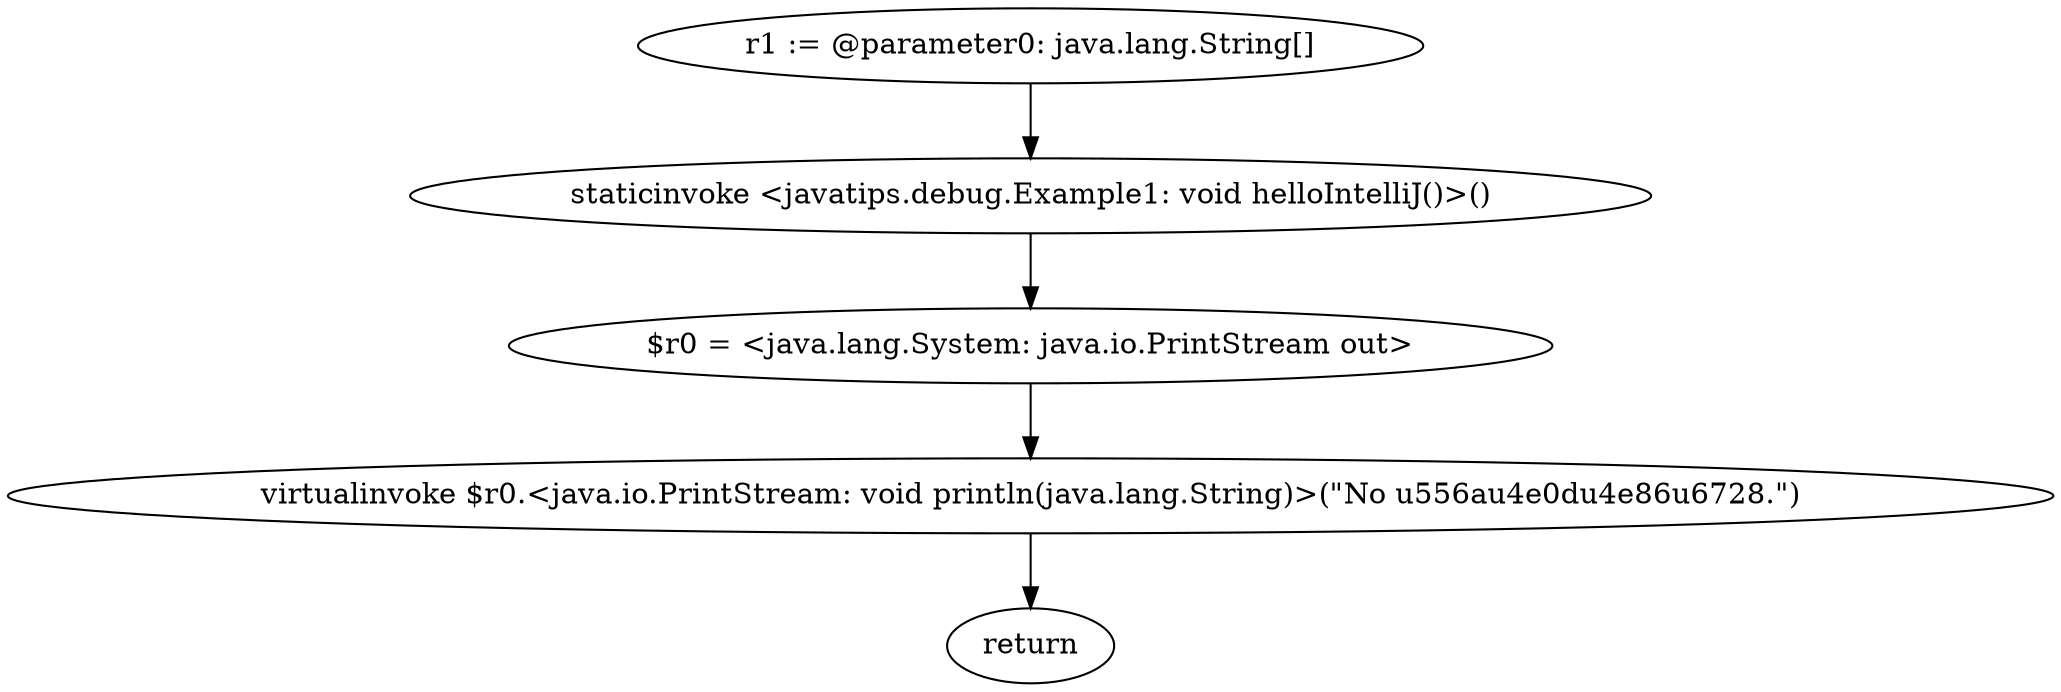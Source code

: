 digraph "unitGraph" {
    "r1 := @parameter0: java.lang.String[]"
    "staticinvoke <javatips.debug.Example1: void helloIntelliJ()>()"
    "$r0 = <java.lang.System: java.io.PrintStream out>"
    "virtualinvoke $r0.<java.io.PrintStream: void println(java.lang.String)>(\"No \u556a\u4e0d\u4e86\u6728.\")"
    "return"
    "r1 := @parameter0: java.lang.String[]"->"staticinvoke <javatips.debug.Example1: void helloIntelliJ()>()";
    "staticinvoke <javatips.debug.Example1: void helloIntelliJ()>()"->"$r0 = <java.lang.System: java.io.PrintStream out>";
    "$r0 = <java.lang.System: java.io.PrintStream out>"->"virtualinvoke $r0.<java.io.PrintStream: void println(java.lang.String)>(\"No \u556a\u4e0d\u4e86\u6728.\")";
    "virtualinvoke $r0.<java.io.PrintStream: void println(java.lang.String)>(\"No \u556a\u4e0d\u4e86\u6728.\")"->"return";
}
